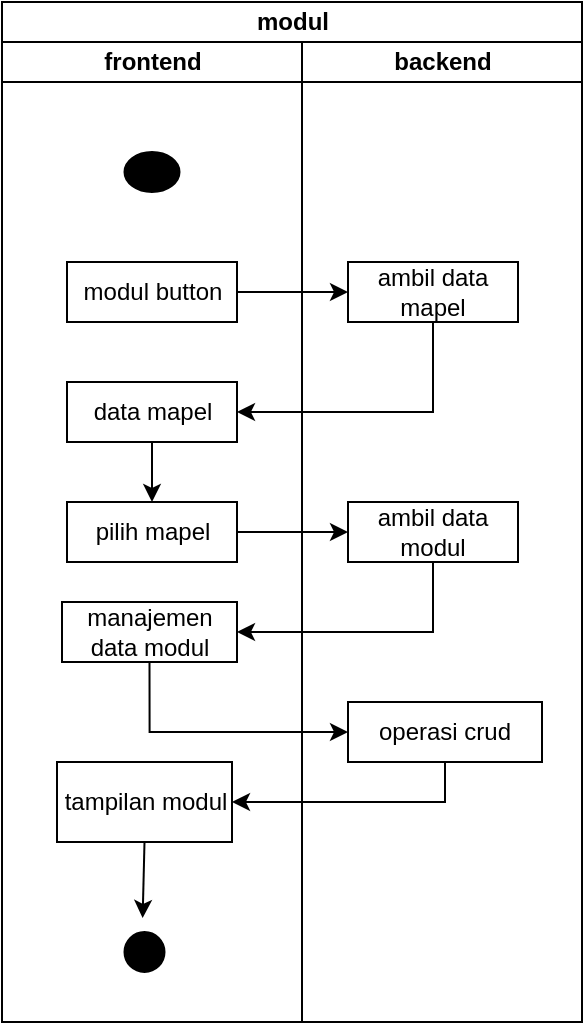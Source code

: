 <mxfile version="24.2.5" type="device">
  <diagram name="Page-1" id="Dp5s7xygQFX_6xzFuFOD">
    <mxGraphModel dx="1137" dy="703" grid="1" gridSize="10" guides="1" tooltips="1" connect="1" arrows="1" fold="1" page="1" pageScale="1" pageWidth="850" pageHeight="1100" math="0" shadow="0">
      <root>
        <mxCell id="0" />
        <mxCell id="1" parent="0" />
        <mxCell id="w1VoDzqrVubYa0oCDENd-1" value="modul" style="swimlane;childLayout=stackLayout;resizeParent=1;resizeParentMax=0;startSize=20;html=1;" vertex="1" parent="1">
          <mxGeometry x="240.0" y="190" width="290" height="510" as="geometry" />
        </mxCell>
        <mxCell id="w1VoDzqrVubYa0oCDENd-2" value="frontend" style="swimlane;startSize=20;html=1;" vertex="1" parent="w1VoDzqrVubYa0oCDENd-1">
          <mxGeometry y="20" width="150" height="490" as="geometry" />
        </mxCell>
        <mxCell id="w1VoDzqrVubYa0oCDENd-3" value="" style="ellipse;html=1;shape=startState;fillColor=#000000;strokeColor=#FFFFFF;" vertex="1" parent="w1VoDzqrVubYa0oCDENd-2">
          <mxGeometry x="56.25" y="50" width="37.5" height="30" as="geometry" />
        </mxCell>
        <mxCell id="w1VoDzqrVubYa0oCDENd-4" value="" style="edgeStyle=orthogonalEdgeStyle;html=1;verticalAlign=bottom;endArrow=open;endSize=8;strokeColor=#FFFFFF;rounded=0;entryX=0.5;entryY=0;entryDx=0;entryDy=0;" edge="1" parent="w1VoDzqrVubYa0oCDENd-2" source="w1VoDzqrVubYa0oCDENd-3" target="w1VoDzqrVubYa0oCDENd-5">
          <mxGeometry relative="1" as="geometry">
            <mxPoint x="60.0" y="110" as="targetPoint" />
          </mxGeometry>
        </mxCell>
        <mxCell id="w1VoDzqrVubYa0oCDENd-5" value="modul button" style="html=1;whiteSpace=wrap;" vertex="1" parent="w1VoDzqrVubYa0oCDENd-2">
          <mxGeometry x="32.5" y="110" width="85" height="30" as="geometry" />
        </mxCell>
        <mxCell id="w1VoDzqrVubYa0oCDENd-6" style="edgeStyle=orthogonalEdgeStyle;rounded=0;orthogonalLoop=1;jettySize=auto;html=1;exitX=0.5;exitY=1;exitDx=0;exitDy=0;entryX=0.5;entryY=0;entryDx=0;entryDy=0;" edge="1" parent="w1VoDzqrVubYa0oCDENd-2" source="w1VoDzqrVubYa0oCDENd-7" target="w1VoDzqrVubYa0oCDENd-8">
          <mxGeometry relative="1" as="geometry" />
        </mxCell>
        <mxCell id="w1VoDzqrVubYa0oCDENd-7" value="data mapel" style="html=1;whiteSpace=wrap;" vertex="1" parent="w1VoDzqrVubYa0oCDENd-2">
          <mxGeometry x="32.5" y="170" width="85" height="30" as="geometry" />
        </mxCell>
        <mxCell id="w1VoDzqrVubYa0oCDENd-8" value="pilih mapel" style="html=1;whiteSpace=wrap;" vertex="1" parent="w1VoDzqrVubYa0oCDENd-2">
          <mxGeometry x="32.5" y="230" width="85" height="30" as="geometry" />
        </mxCell>
        <mxCell id="w1VoDzqrVubYa0oCDENd-10" value="manajemen data modul" style="html=1;whiteSpace=wrap;" vertex="1" parent="w1VoDzqrVubYa0oCDENd-2">
          <mxGeometry x="30" y="280" width="87.5" height="30" as="geometry" />
        </mxCell>
        <mxCell id="w1VoDzqrVubYa0oCDENd-11" value="" style="ellipse;html=1;shape=endState;fillColor=#000000;strokeColor=#ffffff;" vertex="1" parent="w1VoDzqrVubYa0oCDENd-2">
          <mxGeometry x="56.25" y="440" width="30" height="30" as="geometry" />
        </mxCell>
        <mxCell id="w1VoDzqrVubYa0oCDENd-45" value="tampilan modul" style="html=1;whiteSpace=wrap;" vertex="1" parent="w1VoDzqrVubYa0oCDENd-2">
          <mxGeometry x="27.5" y="360" width="87.5" height="40" as="geometry" />
        </mxCell>
        <mxCell id="w1VoDzqrVubYa0oCDENd-47" style="edgeStyle=orthogonalEdgeStyle;rounded=0;orthogonalLoop=1;jettySize=auto;html=1;exitX=0.5;exitY=1;exitDx=0;exitDy=0;entryX=0.469;entryY=-0.067;entryDx=0;entryDy=0;entryPerimeter=0;" edge="1" parent="w1VoDzqrVubYa0oCDENd-2" source="w1VoDzqrVubYa0oCDENd-45" target="w1VoDzqrVubYa0oCDENd-11">
          <mxGeometry relative="1" as="geometry" />
        </mxCell>
        <mxCell id="w1VoDzqrVubYa0oCDENd-12" value="backend" style="swimlane;startSize=20;html=1;" vertex="1" parent="w1VoDzqrVubYa0oCDENd-1">
          <mxGeometry x="150" y="20" width="140" height="490" as="geometry" />
        </mxCell>
        <mxCell id="w1VoDzqrVubYa0oCDENd-13" value="ambil data mapel" style="html=1;whiteSpace=wrap;" vertex="1" parent="w1VoDzqrVubYa0oCDENd-12">
          <mxGeometry x="23" y="110" width="85" height="30" as="geometry" />
        </mxCell>
        <mxCell id="w1VoDzqrVubYa0oCDENd-14" value="ambil data modul" style="html=1;whiteSpace=wrap;" vertex="1" parent="w1VoDzqrVubYa0oCDENd-12">
          <mxGeometry x="23" y="230" width="85" height="30" as="geometry" />
        </mxCell>
        <mxCell id="w1VoDzqrVubYa0oCDENd-40" value="operasi crud" style="html=1;whiteSpace=wrap;" vertex="1" parent="w1VoDzqrVubYa0oCDENd-12">
          <mxGeometry x="23" y="330" width="97" height="30" as="geometry" />
        </mxCell>
        <mxCell id="w1VoDzqrVubYa0oCDENd-15" style="edgeStyle=orthogonalEdgeStyle;rounded=0;orthogonalLoop=1;jettySize=auto;html=1;exitX=1;exitY=0.5;exitDx=0;exitDy=0;entryX=0;entryY=0.5;entryDx=0;entryDy=0;" edge="1" parent="w1VoDzqrVubYa0oCDENd-1" source="w1VoDzqrVubYa0oCDENd-5" target="w1VoDzqrVubYa0oCDENd-13">
          <mxGeometry relative="1" as="geometry" />
        </mxCell>
        <mxCell id="w1VoDzqrVubYa0oCDENd-16" style="edgeStyle=orthogonalEdgeStyle;rounded=0;orthogonalLoop=1;jettySize=auto;html=1;exitX=0.5;exitY=1;exitDx=0;exitDy=0;entryX=1;entryY=0.5;entryDx=0;entryDy=0;" edge="1" parent="w1VoDzqrVubYa0oCDENd-1" source="w1VoDzqrVubYa0oCDENd-13" target="w1VoDzqrVubYa0oCDENd-7">
          <mxGeometry relative="1" as="geometry" />
        </mxCell>
        <mxCell id="w1VoDzqrVubYa0oCDENd-17" style="edgeStyle=orthogonalEdgeStyle;rounded=0;orthogonalLoop=1;jettySize=auto;html=1;exitX=1;exitY=0.5;exitDx=0;exitDy=0;entryX=0;entryY=0.5;entryDx=0;entryDy=0;" edge="1" parent="w1VoDzqrVubYa0oCDENd-1" source="w1VoDzqrVubYa0oCDENd-8" target="w1VoDzqrVubYa0oCDENd-14">
          <mxGeometry relative="1" as="geometry" />
        </mxCell>
        <mxCell id="w1VoDzqrVubYa0oCDENd-18" style="edgeStyle=orthogonalEdgeStyle;rounded=0;orthogonalLoop=1;jettySize=auto;html=1;exitX=0.5;exitY=1;exitDx=0;exitDy=0;entryX=1;entryY=0.5;entryDx=0;entryDy=0;" edge="1" parent="w1VoDzqrVubYa0oCDENd-1" source="w1VoDzqrVubYa0oCDENd-14" target="w1VoDzqrVubYa0oCDENd-10">
          <mxGeometry relative="1" as="geometry">
            <mxPoint x="100.0" y="340" as="targetPoint" />
          </mxGeometry>
        </mxCell>
        <mxCell id="w1VoDzqrVubYa0oCDENd-44" style="edgeStyle=orthogonalEdgeStyle;rounded=0;orthogonalLoop=1;jettySize=auto;html=1;exitX=0.5;exitY=1;exitDx=0;exitDy=0;entryX=0;entryY=0.5;entryDx=0;entryDy=0;" edge="1" parent="w1VoDzqrVubYa0oCDENd-1" source="w1VoDzqrVubYa0oCDENd-10" target="w1VoDzqrVubYa0oCDENd-40">
          <mxGeometry relative="1" as="geometry" />
        </mxCell>
        <mxCell id="w1VoDzqrVubYa0oCDENd-46" style="edgeStyle=orthogonalEdgeStyle;rounded=0;orthogonalLoop=1;jettySize=auto;html=1;exitX=0.5;exitY=1;exitDx=0;exitDy=0;" edge="1" parent="w1VoDzqrVubYa0oCDENd-1" source="w1VoDzqrVubYa0oCDENd-40" target="w1VoDzqrVubYa0oCDENd-45">
          <mxGeometry relative="1" as="geometry" />
        </mxCell>
      </root>
    </mxGraphModel>
  </diagram>
</mxfile>
